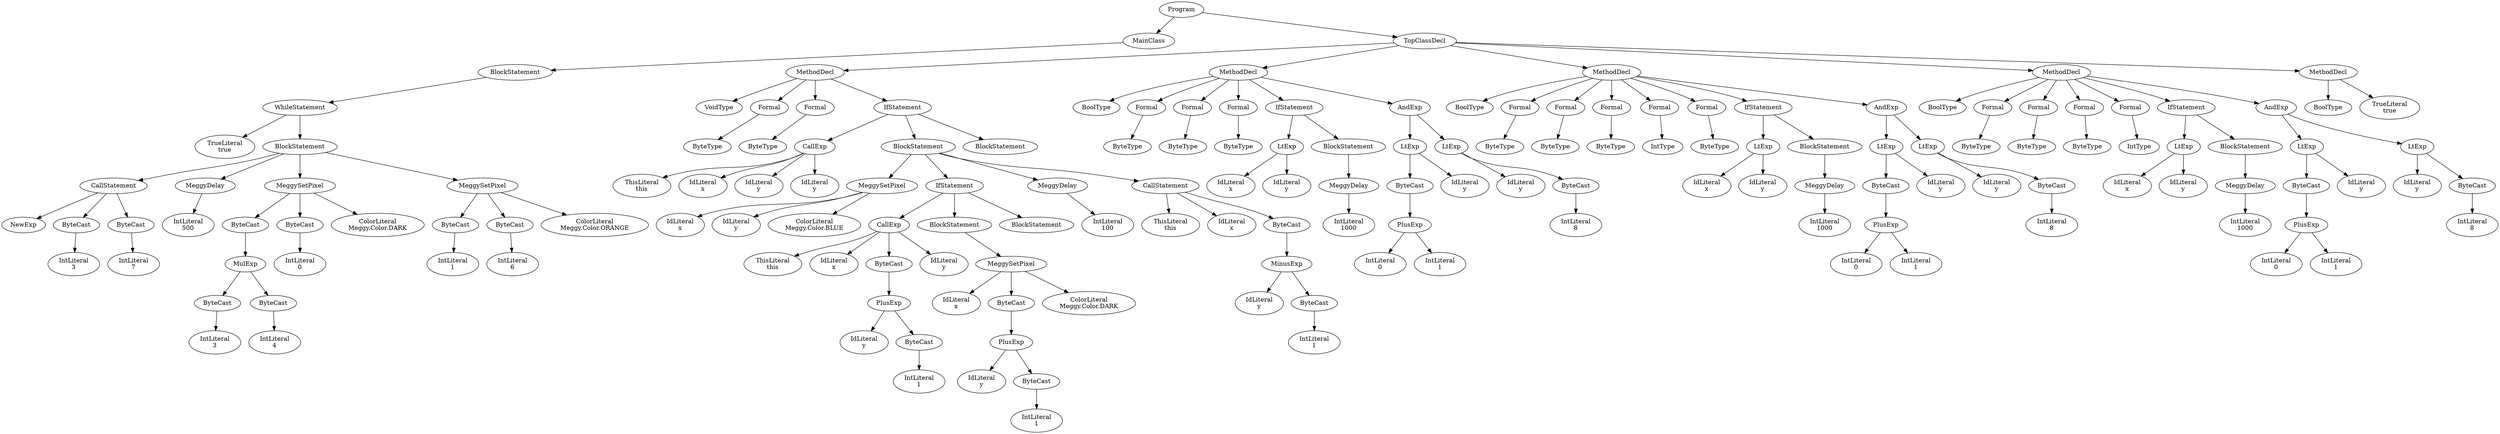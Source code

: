 digraph ASTGraph {
0 [ label="Program" ];
1 [ label="MainClass" ];
0 -> 1
2 [ label="BlockStatement" ];
1 -> 2
3 [ label="WhileStatement" ];
2 -> 3
4 [ label="TrueLiteral\ntrue" ];
3 -> 4
5 [ label="BlockStatement" ];
3 -> 5
6 [ label="CallStatement" ];
5 -> 6
7 [ label="NewExp" ];
6 -> 7
8 [ label="ByteCast" ];
6 -> 8
9 [ label="IntLiteral\n3" ];
8 -> 9
10 [ label="ByteCast" ];
6 -> 10
11 [ label="IntLiteral\n7" ];
10 -> 11
12 [ label="MeggyDelay" ];
5 -> 12
13 [ label="IntLiteral\n500" ];
12 -> 13
14 [ label="MeggySetPixel" ];
5 -> 14
15 [ label="ByteCast" ];
14 -> 15
16 [ label="MulExp" ];
15 -> 16
17 [ label="ByteCast" ];
16 -> 17
18 [ label="IntLiteral\n3" ];
17 -> 18
19 [ label="ByteCast" ];
16 -> 19
20 [ label="IntLiteral\n4" ];
19 -> 20
21 [ label="ByteCast" ];
14 -> 21
22 [ label="IntLiteral\n0" ];
21 -> 22
23 [ label="ColorLiteral\nMeggy.Color.DARK" ];
14 -> 23
24 [ label="MeggySetPixel" ];
5 -> 24
25 [ label="ByteCast" ];
24 -> 25
26 [ label="IntLiteral\n1" ];
25 -> 26
27 [ label="ByteCast" ];
24 -> 27
28 [ label="IntLiteral\n6" ];
27 -> 28
29 [ label="ColorLiteral\nMeggy.Color.ORANGE" ];
24 -> 29
30 [ label="TopClassDecl" ];
0 -> 30
31 [ label="MethodDecl" ];
30 -> 31
32 [ label="VoidType" ];
31 -> 32
33 [ label="Formal" ];
31 -> 33
34 [ label="ByteType" ];
33 -> 34
35 [ label="Formal" ];
31 -> 35
36 [ label="ByteType" ];
35 -> 36
37 [ label="IfStatement" ];
31 -> 37
38 [ label="CallExp" ];
37 -> 38
39 [ label="ThisLiteral\nthis" ];
38 -> 39
40 [ label="IdLiteral\nx" ];
38 -> 40
41 [ label="IdLiteral\ny" ];
38 -> 41
42 [ label="IdLiteral\ny" ];
38 -> 42
43 [ label="BlockStatement" ];
37 -> 43
44 [ label="MeggySetPixel" ];
43 -> 44
45 [ label="IdLiteral\nx" ];
44 -> 45
46 [ label="IdLiteral\ny" ];
44 -> 46
47 [ label="ColorLiteral\nMeggy.Color.BLUE" ];
44 -> 47
48 [ label="IfStatement" ];
43 -> 48
49 [ label="CallExp" ];
48 -> 49
50 [ label="ThisLiteral\nthis" ];
49 -> 50
51 [ label="IdLiteral\nx" ];
49 -> 51
52 [ label="ByteCast" ];
49 -> 52
53 [ label="PlusExp" ];
52 -> 53
54 [ label="IdLiteral\ny" ];
53 -> 54
55 [ label="ByteCast" ];
53 -> 55
56 [ label="IntLiteral\n1" ];
55 -> 56
57 [ label="IdLiteral\ny" ];
49 -> 57
58 [ label="BlockStatement" ];
48 -> 58
59 [ label="MeggySetPixel" ];
58 -> 59
60 [ label="IdLiteral\nx" ];
59 -> 60
61 [ label="ByteCast" ];
59 -> 61
62 [ label="PlusExp" ];
61 -> 62
63 [ label="IdLiteral\ny" ];
62 -> 63
64 [ label="ByteCast" ];
62 -> 64
65 [ label="IntLiteral\n1" ];
64 -> 65
66 [ label="ColorLiteral\nMeggy.Color.DARK" ];
59 -> 66
67 [ label="BlockStatement" ];
48 -> 67
68 [ label="MeggyDelay" ];
43 -> 68
69 [ label="IntLiteral\n100" ];
68 -> 69
70 [ label="CallStatement" ];
43 -> 70
71 [ label="ThisLiteral\nthis" ];
70 -> 71
72 [ label="IdLiteral\nx" ];
70 -> 72
73 [ label="ByteCast" ];
70 -> 73
74 [ label="MinusExp" ];
73 -> 74
75 [ label="IdLiteral\ny" ];
74 -> 75
76 [ label="ByteCast" ];
74 -> 76
77 [ label="IntLiteral\n1" ];
76 -> 77
78 [ label="BlockStatement" ];
37 -> 78
79 [ label="MethodDecl" ];
30 -> 79
80 [ label="BoolType" ];
79 -> 80
81 [ label="Formal" ];
79 -> 81
82 [ label="ByteType" ];
81 -> 82
83 [ label="Formal" ];
79 -> 83
84 [ label="ByteType" ];
83 -> 84
85 [ label="Formal" ];
79 -> 85
86 [ label="ByteType" ];
85 -> 86
87 [ label="IfStatement" ];
79 -> 87
88 [ label="LtExp" ];
87 -> 88
89 [ label="IdLiteral\nx" ];
88 -> 89
90 [ label="IdLiteral\ny" ];
88 -> 90
91 [ label="BlockStatement" ];
87 -> 91
92 [ label="MeggyDelay" ];
91 -> 92
93 [ label="IntLiteral\n1000" ];
92 -> 93
94 [ label="AndExp" ];
79 -> 94
95 [ label="LtExp" ];
94 -> 95
96 [ label="ByteCast" ];
95 -> 96
97 [ label="PlusExp" ];
96 -> 97
98 [ label="IntLiteral\n0" ];
97 -> 98
99 [ label="IntLiteral\n1" ];
97 -> 99
100 [ label="IdLiteral\ny" ];
95 -> 100
101 [ label="LtExp" ];
94 -> 101
102 [ label="IdLiteral\ny" ];
101 -> 102
103 [ label="ByteCast" ];
101 -> 103
104 [ label="IntLiteral\n8" ];
103 -> 104
105 [ label="MethodDecl" ];
30 -> 105
106 [ label="BoolType" ];
105 -> 106
107 [ label="Formal" ];
105 -> 107
108 [ label="ByteType" ];
107 -> 108
109 [ label="Formal" ];
105 -> 109
110 [ label="ByteType" ];
109 -> 110
111 [ label="Formal" ];
105 -> 111
112 [ label="ByteType" ];
111 -> 112
113 [ label="Formal" ];
105 -> 113
114 [ label="IntType" ];
113 -> 114
115 [ label="Formal" ];
105 -> 115
116 [ label="ByteType" ];
115 -> 116
117 [ label="IfStatement" ];
105 -> 117
118 [ label="LtExp" ];
117 -> 118
119 [ label="IdLiteral\nx" ];
118 -> 119
120 [ label="IdLiteral\ny" ];
118 -> 120
121 [ label="BlockStatement" ];
117 -> 121
122 [ label="MeggyDelay" ];
121 -> 122
123 [ label="IntLiteral\n1000" ];
122 -> 123
124 [ label="AndExp" ];
105 -> 124
125 [ label="LtExp" ];
124 -> 125
126 [ label="ByteCast" ];
125 -> 126
127 [ label="PlusExp" ];
126 -> 127
128 [ label="IntLiteral\n0" ];
127 -> 128
129 [ label="IntLiteral\n1" ];
127 -> 129
130 [ label="IdLiteral\ny" ];
125 -> 130
131 [ label="LtExp" ];
124 -> 131
132 [ label="IdLiteral\ny" ];
131 -> 132
133 [ label="ByteCast" ];
131 -> 133
134 [ label="IntLiteral\n8" ];
133 -> 134
135 [ label="MethodDecl" ];
30 -> 135
136 [ label="BoolType" ];
135 -> 136
137 [ label="Formal" ];
135 -> 137
138 [ label="ByteType" ];
137 -> 138
139 [ label="Formal" ];
135 -> 139
140 [ label="ByteType" ];
139 -> 140
141 [ label="Formal" ];
135 -> 141
142 [ label="ByteType" ];
141 -> 142
143 [ label="Formal" ];
135 -> 143
144 [ label="IntType" ];
143 -> 144
145 [ label="IfStatement" ];
135 -> 145
146 [ label="LtExp" ];
145 -> 146
147 [ label="IdLiteral\nx" ];
146 -> 147
148 [ label="IdLiteral\ny" ];
146 -> 148
149 [ label="BlockStatement" ];
145 -> 149
150 [ label="MeggyDelay" ];
149 -> 150
151 [ label="IntLiteral\n1000" ];
150 -> 151
152 [ label="AndExp" ];
135 -> 152
153 [ label="LtExp" ];
152 -> 153
154 [ label="ByteCast" ];
153 -> 154
155 [ label="PlusExp" ];
154 -> 155
156 [ label="IntLiteral\n0" ];
155 -> 156
157 [ label="IntLiteral\n1" ];
155 -> 157
158 [ label="IdLiteral\ny" ];
153 -> 158
159 [ label="LtExp" ];
152 -> 159
160 [ label="IdLiteral\ny" ];
159 -> 160
161 [ label="ByteCast" ];
159 -> 161
162 [ label="IntLiteral\n8" ];
161 -> 162
163 [ label="MethodDecl" ];
30 -> 163
164 [ label="BoolType" ];
163 -> 164
165 [ label="TrueLiteral\ntrue" ];
163 -> 165
}
